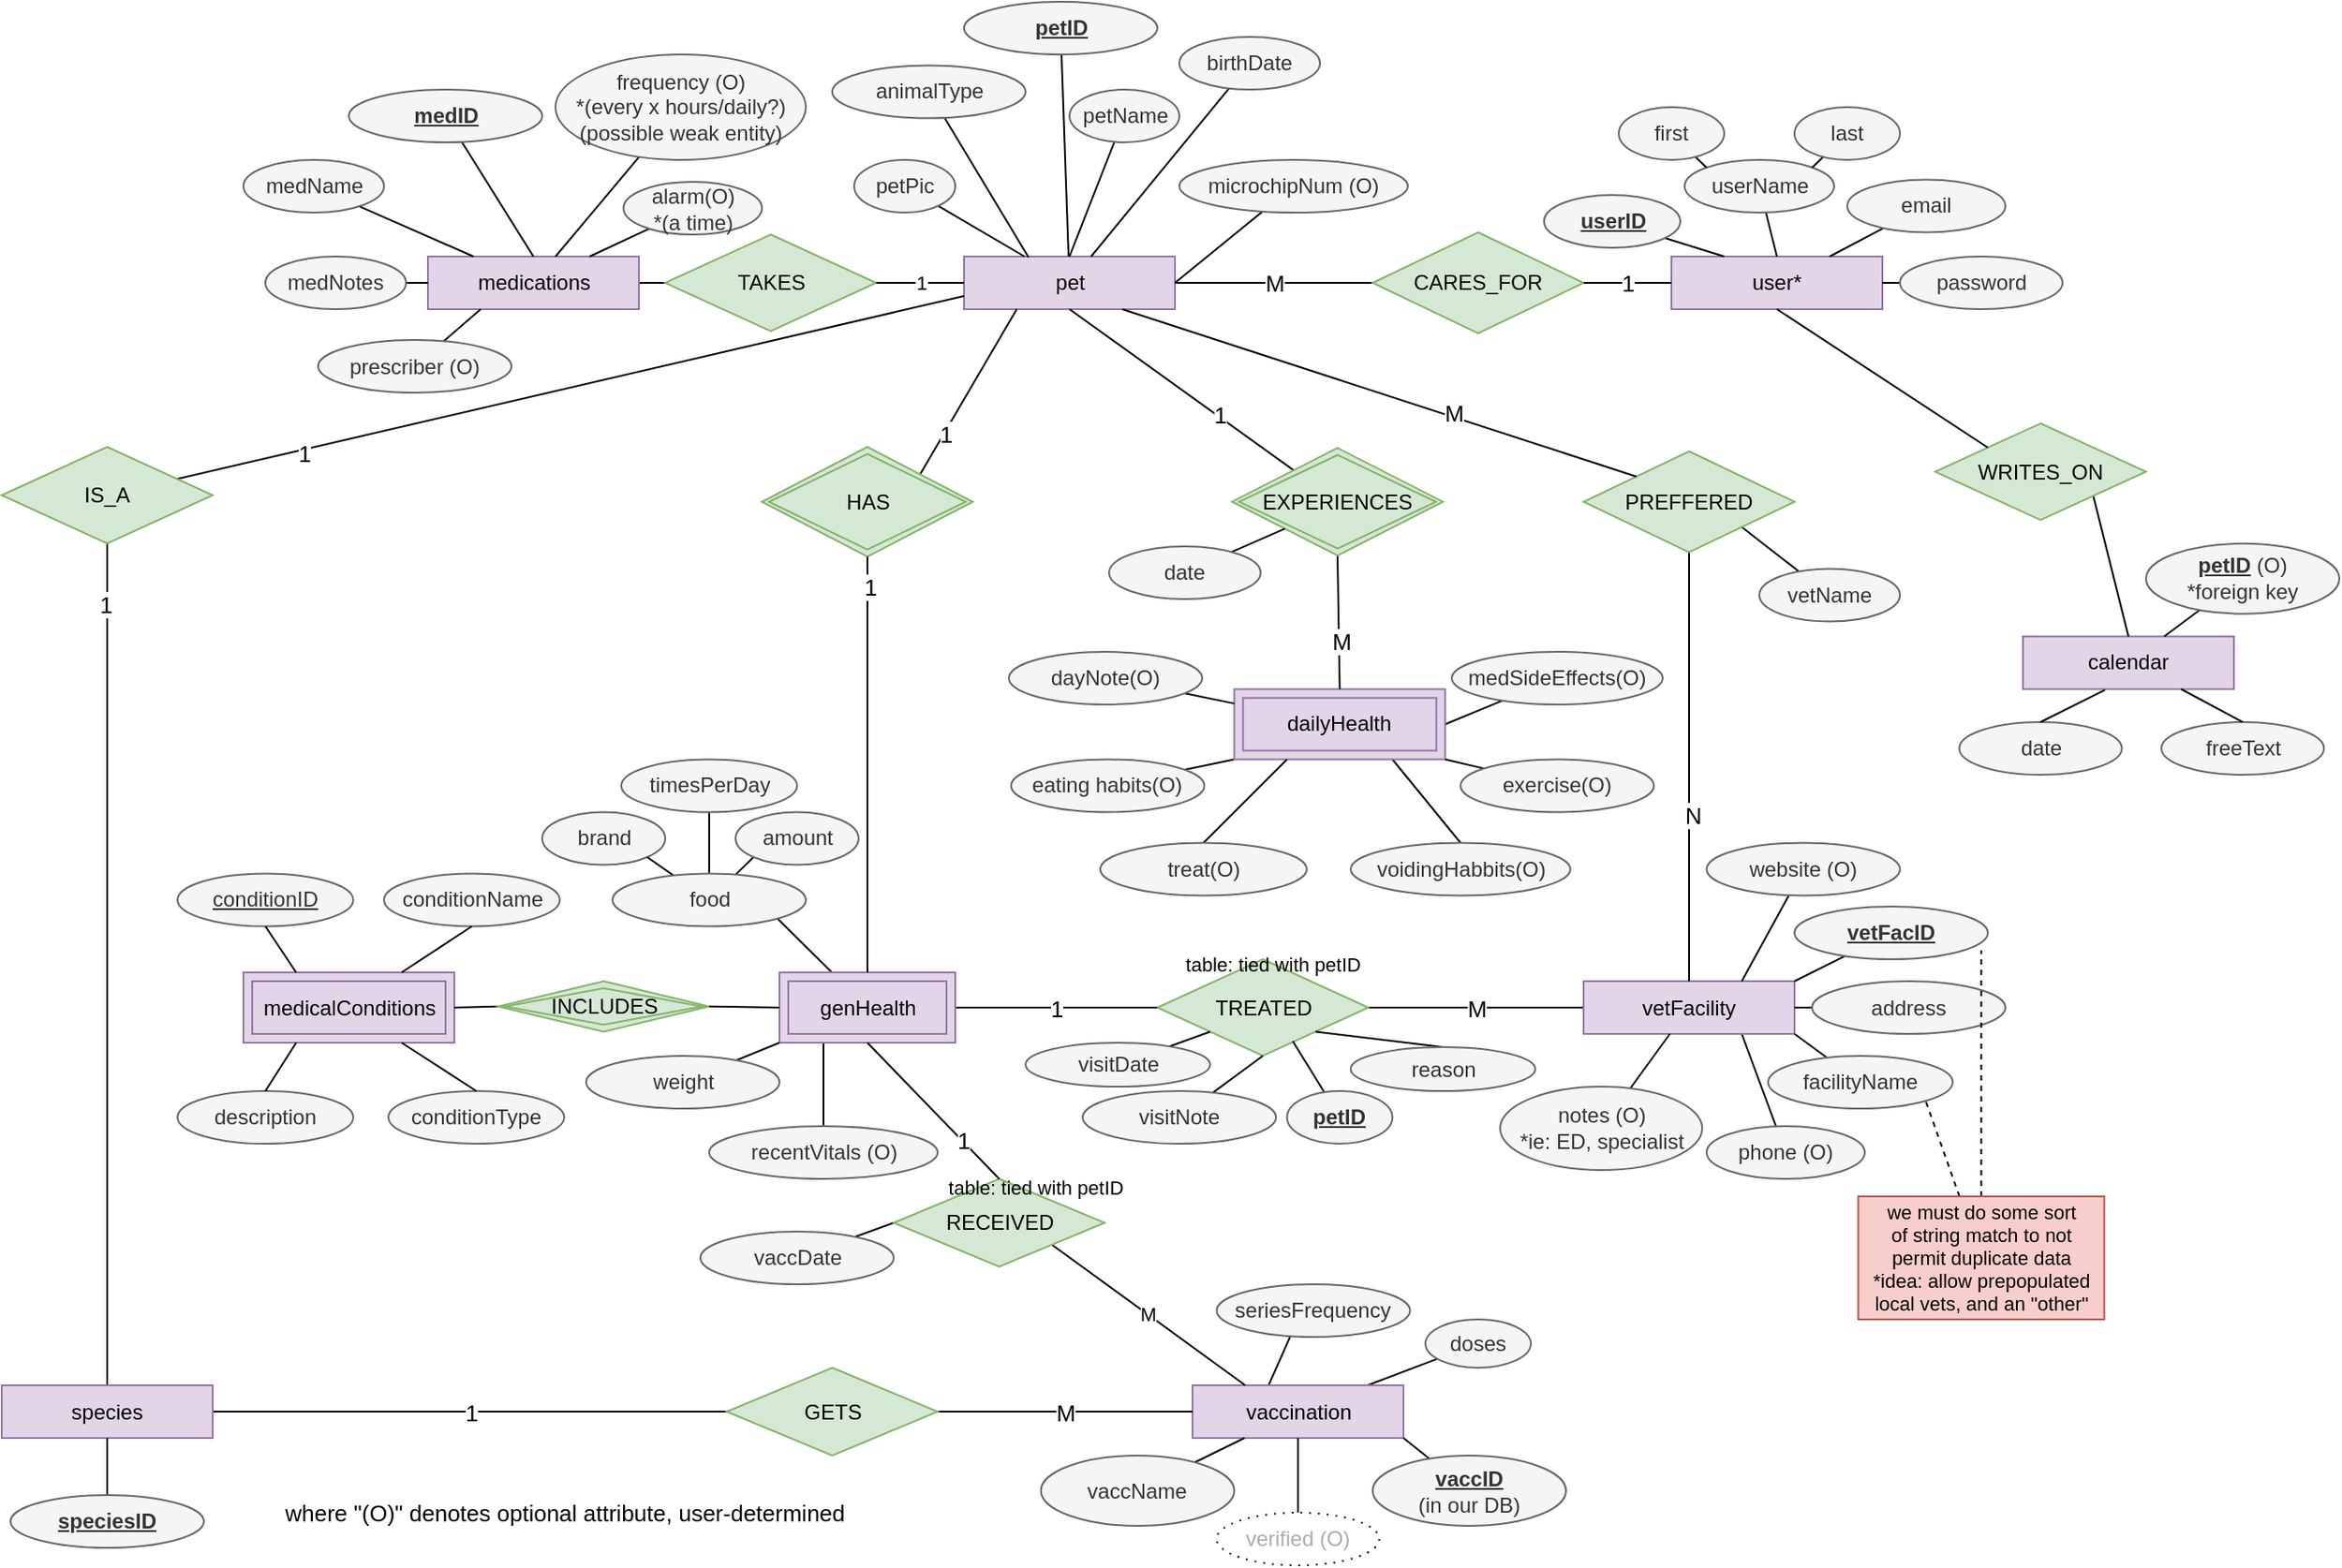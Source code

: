 <mxfile version="16.5.3" type="device"><diagram id="Jx2s4yygLL5XPAQ12_Rx" name="Page-1"><mxGraphModel dx="1831" dy="538" grid="1" gridSize="10" guides="1" tooltips="1" connect="1" arrows="1" fold="1" page="1" pageScale="1" pageWidth="850" pageHeight="1100" math="0" shadow="0"><root><mxCell id="0"/><mxCell id="1" parent="0"/><mxCell id="I3X8yywUfCDkZm6T7CdD-16" style="edgeStyle=none;rounded=0;orthogonalLoop=1;jettySize=auto;html=1;entryX=1;entryY=0.5;entryDx=0;entryDy=0;endArrow=none;endFill=0;startArrow=none;" parent="1" source="I3X8yywUfCDkZm6T7CdD-17" target="I3X8yywUfCDkZm6T7CdD-14" edge="1"><mxGeometry relative="1" as="geometry"/></mxCell><mxCell id="b9MMGn1J8M390U9kCCOF-2" value="&lt;div&gt;pet&lt;/div&gt;" style="rounded=0;whiteSpace=wrap;html=1;fillColor=#e1d5e7;strokeColor=#9673a6;" parent="1" vertex="1"><mxGeometry x="447.5" y="145" width="120" height="30" as="geometry"/></mxCell><mxCell id="mrwaL5GGVd-_pEDMR5gS-80" style="edgeStyle=none;rounded=0;orthogonalLoop=1;jettySize=auto;html=1;entryX=0.306;entryY=0.015;entryDx=0;entryDy=0;endArrow=none;endFill=0;entryPerimeter=0;" parent="1" source="b9MMGn1J8M390U9kCCOF-3" target="b9MMGn1J8M390U9kCCOF-2" edge="1"><mxGeometry relative="1" as="geometry"/></mxCell><mxCell id="b9MMGn1J8M390U9kCCOF-3" value="animalType" style="ellipse;whiteSpace=wrap;html=1;fillColor=#f5f5f5;strokeColor=#666666;fontColor=#333333;" parent="1" vertex="1"><mxGeometry x="372.5" y="36.25" width="110" height="30" as="geometry"/></mxCell><mxCell id="mrwaL5GGVd-_pEDMR5gS-82" style="edgeStyle=none;rounded=0;orthogonalLoop=1;jettySize=auto;html=1;entryX=0.5;entryY=0;entryDx=0;entryDy=0;endArrow=none;endFill=0;" parent="1" source="b9MMGn1J8M390U9kCCOF-4" target="b9MMGn1J8M390U9kCCOF-2" edge="1"><mxGeometry relative="1" as="geometry"/></mxCell><mxCell id="b9MMGn1J8M390U9kCCOF-4" value="petName" style="ellipse;whiteSpace=wrap;html=1;fillColor=#f5f5f5;strokeColor=#666666;fontColor=#333333;" parent="1" vertex="1"><mxGeometry x="507.5" y="50" width="62.5" height="30" as="geometry"/></mxCell><mxCell id="mrwaL5GGVd-_pEDMR5gS-87" style="edgeStyle=none;rounded=0;orthogonalLoop=1;jettySize=auto;html=1;entryX=0.75;entryY=1;entryDx=0;entryDy=0;endArrow=none;endFill=0;" parent="1" source="b9MMGn1J8M390U9kCCOF-5" target="b9MMGn1J8M390U9kCCOF-8" edge="1"><mxGeometry relative="1" as="geometry"/></mxCell><mxCell id="b9MMGn1J8M390U9kCCOF-5" value="phone (O)" style="ellipse;whiteSpace=wrap;html=1;fillColor=#f5f5f5;strokeColor=#666666;fontColor=#333333;" parent="1" vertex="1"><mxGeometry x="870" y="640" width="90" height="30" as="geometry"/></mxCell><mxCell id="mrwaL5GGVd-_pEDMR5gS-84" style="edgeStyle=none;rounded=0;orthogonalLoop=1;jettySize=auto;html=1;endArrow=none;endFill=0;" parent="1" source="b9MMGn1J8M390U9kCCOF-6" target="b9MMGn1J8M390U9kCCOF-2" edge="1"><mxGeometry relative="1" as="geometry"/></mxCell><mxCell id="b9MMGn1J8M390U9kCCOF-6" value="birthDate" style="ellipse;whiteSpace=wrap;html=1;fillColor=#f5f5f5;strokeColor=#666666;fontColor=#333333;" parent="1" vertex="1"><mxGeometry x="570" y="20" width="80" height="30" as="geometry"/></mxCell><mxCell id="mrwaL5GGVd-_pEDMR5gS-51" value="&lt;font style=&quot;font-size: 13px&quot;&gt;M&lt;/font&gt;" style="edgeStyle=none;rounded=0;orthogonalLoop=1;jettySize=auto;html=1;entryX=1;entryY=0.5;entryDx=0;entryDy=0;endArrow=none;endFill=0;" parent="1" source="b9MMGn1J8M390U9kCCOF-8" target="b9MMGn1J8M390U9kCCOF-20" edge="1"><mxGeometry relative="1" as="geometry"/></mxCell><mxCell id="b9MMGn1J8M390U9kCCOF-8" value="vetFacility" style="rounded=0;whiteSpace=wrap;html=1;fillColor=#e1d5e7;strokeColor=#9673a6;" parent="1" vertex="1"><mxGeometry x="800" y="557.5" width="120" height="30" as="geometry"/></mxCell><mxCell id="mrwaL5GGVd-_pEDMR5gS-89" style="edgeStyle=none;rounded=0;orthogonalLoop=1;jettySize=auto;html=1;entryX=1;entryY=0.5;entryDx=0;entryDy=0;endArrow=none;endFill=0;" parent="1" source="b9MMGn1J8M390U9kCCOF-13" target="b9MMGn1J8M390U9kCCOF-8" edge="1"><mxGeometry relative="1" as="geometry"/></mxCell><mxCell id="b9MMGn1J8M390U9kCCOF-13" value="address" style="ellipse;whiteSpace=wrap;html=1;fillColor=#f5f5f5;strokeColor=#666666;fontColor=#333333;" parent="1" vertex="1"><mxGeometry x="930" y="557.5" width="110" height="30" as="geometry"/></mxCell><mxCell id="mrwaL5GGVd-_pEDMR5gS-91" style="edgeStyle=none;rounded=0;orthogonalLoop=1;jettySize=auto;html=1;entryX=0.75;entryY=0;entryDx=0;entryDy=0;endArrow=none;endFill=0;" parent="1" source="b9MMGn1J8M390U9kCCOF-14" target="b9MMGn1J8M390U9kCCOF-8" edge="1"><mxGeometry relative="1" as="geometry"/></mxCell><mxCell id="b9MMGn1J8M390U9kCCOF-14" value="website (O)" style="ellipse;whiteSpace=wrap;html=1;fillColor=#f5f5f5;strokeColor=#666666;fontColor=#333333;" parent="1" vertex="1"><mxGeometry x="870" y="478.75" width="110" height="30" as="geometry"/></mxCell><mxCell id="mrwaL5GGVd-_pEDMR5gS-88" style="edgeStyle=none;rounded=0;orthogonalLoop=1;jettySize=auto;html=1;entryX=1;entryY=1;entryDx=0;entryDy=0;endArrow=none;endFill=0;" parent="1" source="b9MMGn1J8M390U9kCCOF-15" target="b9MMGn1J8M390U9kCCOF-8" edge="1"><mxGeometry relative="1" as="geometry"/></mxCell><mxCell id="b9MMGn1J8M390U9kCCOF-15" value="facilityName" style="ellipse;whiteSpace=wrap;html=1;fillColor=#f5f5f5;strokeColor=#666666;fontColor=#333333;" parent="1" vertex="1"><mxGeometry x="905" y="600" width="105" height="30" as="geometry"/></mxCell><mxCell id="mrwaL5GGVd-_pEDMR5gS-90" style="edgeStyle=none;rounded=0;orthogonalLoop=1;jettySize=auto;html=1;entryX=1;entryY=0;entryDx=0;entryDy=0;endArrow=none;endFill=0;" parent="1" source="b9MMGn1J8M390U9kCCOF-16" target="b9MMGn1J8M390U9kCCOF-8" edge="1"><mxGeometry relative="1" as="geometry"/></mxCell><mxCell id="b9MMGn1J8M390U9kCCOF-16" value="&lt;b&gt;&lt;u&gt;vetFacID&lt;/u&gt;&lt;/b&gt;" style="ellipse;whiteSpace=wrap;html=1;fillColor=#f5f5f5;strokeColor=#666666;fontColor=#333333;" parent="1" vertex="1"><mxGeometry x="920" y="515" width="110" height="30" as="geometry"/></mxCell><mxCell id="mrwaL5GGVd-_pEDMR5gS-83" style="edgeStyle=none;rounded=0;orthogonalLoop=1;jettySize=auto;html=1;endArrow=none;endFill=0;" parent="1" source="b9MMGn1J8M390U9kCCOF-17" target="b9MMGn1J8M390U9kCCOF-2" edge="1"><mxGeometry relative="1" as="geometry"/></mxCell><mxCell id="b9MMGn1J8M390U9kCCOF-17" value="&lt;b&gt;&lt;u&gt;petID&lt;/u&gt;&lt;/b&gt;" style="ellipse;whiteSpace=wrap;html=1;fillColor=#f5f5f5;strokeColor=#666666;fontColor=#333333;" parent="1" vertex="1"><mxGeometry x="447.5" width="110" height="30" as="geometry"/></mxCell><mxCell id="mrwaL5GGVd-_pEDMR5gS-74" style="edgeStyle=none;rounded=0;orthogonalLoop=1;jettySize=auto;html=1;entryX=0;entryY=1;entryDx=0;entryDy=0;endArrow=none;endFill=0;" parent="1" source="b9MMGn1J8M390U9kCCOF-19" target="mrwaL5GGVd-_pEDMR5gS-10" edge="1"><mxGeometry relative="1" as="geometry"/></mxCell><mxCell id="b9MMGn1J8M390U9kCCOF-19" value="eating habits(O)" style="ellipse;whiteSpace=wrap;html=1;fillColor=#f5f5f5;strokeColor=#666666;fontColor=#333333;" parent="1" vertex="1"><mxGeometry x="474.25" y="431.25" width="110" height="30" as="geometry"/></mxCell><mxCell id="b9MMGn1J8M390U9kCCOF-20" value="TREATED" style="rhombus;whiteSpace=wrap;html=1;fillColor=#d5e8d4;strokeColor=#82b366;" parent="1" vertex="1"><mxGeometry x="557.5" y="545" width="120" height="55" as="geometry"/></mxCell><mxCell id="b9MMGn1J8M390U9kCCOF-21" value="&lt;font style=&quot;font-size: 13px&quot;&gt;1&lt;/font&gt;" style="endArrow=none;html=1;exitX=1;exitY=0.5;exitDx=0;exitDy=0;entryX=0;entryY=0.5;entryDx=0;entryDy=0;" parent="1" source="b9MMGn1J8M390U9kCCOF-36" target="b9MMGn1J8M390U9kCCOF-20" edge="1"><mxGeometry width="50" height="50" relative="1" as="geometry"><mxPoint x="330" y="305" as="sourcePoint"/><mxPoint x="415" y="495" as="targetPoint"/></mxGeometry></mxCell><mxCell id="mrwaL5GGVd-_pEDMR5gS-75" style="edgeStyle=none;rounded=0;orthogonalLoop=1;jettySize=auto;html=1;entryX=1;entryY=0.5;entryDx=0;entryDy=0;endArrow=none;endFill=0;" parent="1" source="b9MMGn1J8M390U9kCCOF-32" target="mrwaL5GGVd-_pEDMR5gS-10" edge="1"><mxGeometry relative="1" as="geometry"/></mxCell><mxCell id="b9MMGn1J8M390U9kCCOF-32" value="medSideEffects(O)" style="ellipse;whiteSpace=wrap;html=1;fillColor=#f5f5f5;strokeColor=#666666;fontColor=#333333;" parent="1" vertex="1"><mxGeometry x="725" y="370" width="120" height="30" as="geometry"/></mxCell><mxCell id="mrwaL5GGVd-_pEDMR5gS-60" style="edgeStyle=none;rounded=0;orthogonalLoop=1;jettySize=auto;html=1;entryX=0.75;entryY=1;entryDx=0;entryDy=0;endArrow=none;endFill=0;exitX=0.5;exitY=0;exitDx=0;exitDy=0;" parent="1" source="b9MMGn1J8M390U9kCCOF-34" target="mrwaL5GGVd-_pEDMR5gS-10" edge="1"><mxGeometry relative="1" as="geometry"><mxPoint x="741.25" y="411.25" as="sourcePoint"/></mxGeometry></mxCell><mxCell id="b9MMGn1J8M390U9kCCOF-34" value="voidingHabbits(O)" style="ellipse;whiteSpace=wrap;html=1;fillColor=#f5f5f5;strokeColor=#666666;fontColor=#333333;" parent="1" vertex="1"><mxGeometry x="667.5" y="478.75" width="125" height="30" as="geometry"/></mxCell><mxCell id="I3X8yywUfCDkZm6T7CdD-2" style="rounded=0;orthogonalLoop=1;jettySize=auto;html=1;entryX=0;entryY=0.5;entryDx=0;entryDy=0;endArrow=none;endFill=0;" parent="1" source="b9MMGn1J8M390U9kCCOF-35" target="mrwaL5GGVd-_pEDMR5gS-8" edge="1"><mxGeometry relative="1" as="geometry"/></mxCell><mxCell id="b9MMGn1J8M390U9kCCOF-35" value="&lt;div&gt;vaccDate&lt;/div&gt;" style="ellipse;whiteSpace=wrap;html=1;fillColor=#f5f5f5;strokeColor=#666666;fontColor=#333333;" parent="1" vertex="1"><mxGeometry x="297.5" y="700" width="110" height="30" as="geometry"/></mxCell><mxCell id="mrwaL5GGVd-_pEDMR5gS-70" style="edgeStyle=none;rounded=0;orthogonalLoop=1;jettySize=auto;html=1;entryX=1;entryY=1;entryDx=0;entryDy=0;endArrow=none;endFill=0;" parent="1" source="b9MMGn1J8M390U9kCCOF-36" target="mrwaL5GGVd-_pEDMR5gS-62" edge="1"><mxGeometry relative="1" as="geometry"/></mxCell><mxCell id="mrwaL5GGVd-_pEDMR5gS-73" style="edgeStyle=none;rounded=0;orthogonalLoop=1;jettySize=auto;html=1;entryX=0.5;entryY=0;entryDx=0;entryDy=0;endArrow=none;endFill=0;exitX=0.25;exitY=1;exitDx=0;exitDy=0;" parent="1" source="b9MMGn1J8M390U9kCCOF-36" target="mrwaL5GGVd-_pEDMR5gS-30" edge="1"><mxGeometry relative="1" as="geometry"/></mxCell><mxCell id="b9MMGn1J8M390U9kCCOF-36" value="genHealth" style="shape=ext;margin=3;double=1;whiteSpace=wrap;html=1;align=center;fillColor=#e1d5e7;strokeColor=#9673a6;" parent="1" vertex="1"><mxGeometry x="342.5" y="552.5" width="100" height="40" as="geometry"/></mxCell><mxCell id="b9MMGn1J8M390U9kCCOF-38" value="" style="endArrow=none;html=1;exitX=1;exitY=0;exitDx=0;exitDy=0;startArrow=none;entryX=0.25;entryY=1;entryDx=0;entryDy=0;" parent="1" source="b9MMGn1J8M390U9kCCOF-48" target="b9MMGn1J8M390U9kCCOF-2" edge="1"><mxGeometry width="50" height="50" relative="1" as="geometry"><mxPoint x="200" y="345" as="sourcePoint"/><mxPoint x="630" y="365" as="targetPoint"/></mxGeometry></mxCell><mxCell id="mrwaL5GGVd-_pEDMR5gS-112" value="1" style="edgeLabel;html=1;align=center;verticalAlign=middle;resizable=0;points=[];fontSize=13;" parent="b9MMGn1J8M390U9kCCOF-38" vertex="1" connectable="0"><mxGeometry x="-0.507" y="-1" relative="1" as="geometry"><mxPoint as="offset"/></mxGeometry></mxCell><mxCell id="mrwaL5GGVd-_pEDMR5gS-96" style="edgeStyle=none;rounded=0;orthogonalLoop=1;jettySize=auto;html=1;entryX=0.5;entryY=0;entryDx=0;entryDy=0;endArrow=none;endFill=0;exitX=0.25;exitY=1;exitDx=0;exitDy=0;" parent="1" source="b9MMGn1J8M390U9kCCOF-41" target="mrwaL5GGVd-_pEDMR5gS-94" edge="1"><mxGeometry relative="1" as="geometry"/></mxCell><mxCell id="mrwaL5GGVd-_pEDMR5gS-101" style="edgeStyle=none;rounded=0;orthogonalLoop=1;jettySize=auto;html=1;endArrow=none;endFill=0;" parent="1" source="b9MMGn1J8M390U9kCCOF-41" target="mrwaL5GGVd-_pEDMR5gS-99" edge="1"><mxGeometry relative="1" as="geometry"><mxPoint x="770" y="770" as="targetPoint"/></mxGeometry></mxCell><mxCell id="b9MMGn1J8M390U9kCCOF-41" value="vaccination" style="rounded=0;whiteSpace=wrap;html=1;fillColor=#e1d5e7;strokeColor=#9673a6;" parent="1" vertex="1"><mxGeometry x="577.5" y="787.5" width="120" height="30" as="geometry"/></mxCell><mxCell id="b9MMGn1J8M390U9kCCOF-43" value="" style="endArrow=none;html=1;exitX=0.5;exitY=1;exitDx=0;exitDy=0;entryX=0.5;entryY=0;entryDx=0;entryDy=0;startArrow=none;" parent="1" source="b9MMGn1J8M390U9kCCOF-45" target="b9MMGn1J8M390U9kCCOF-8" edge="1"><mxGeometry width="50" height="50" relative="1" as="geometry"><mxPoint x="560" y="360" as="sourcePoint"/><mxPoint x="640" y="505" as="targetPoint"/></mxGeometry></mxCell><mxCell id="mrwaL5GGVd-_pEDMR5gS-118" value="N" style="edgeLabel;html=1;align=center;verticalAlign=middle;resizable=0;points=[];fontSize=13;" parent="b9MMGn1J8M390U9kCCOF-43" vertex="1" connectable="0"><mxGeometry x="0.225" y="2" relative="1" as="geometry"><mxPoint as="offset"/></mxGeometry></mxCell><mxCell id="b9MMGn1J8M390U9kCCOF-44" style="rounded=0;orthogonalLoop=1;jettySize=auto;html=1;exitX=1;exitY=1;exitDx=0;exitDy=0;endArrow=none;endFill=0;" parent="1" source="b9MMGn1J8M390U9kCCOF-45" target="b9MMGn1J8M390U9kCCOF-47" edge="1"><mxGeometry relative="1" as="geometry"><mxPoint x="880" y="455.24" as="targetPoint"/></mxGeometry></mxCell><mxCell id="b9MMGn1J8M390U9kCCOF-45" value="&lt;div&gt;PREFFERED&lt;/div&gt;" style="rhombus;whiteSpace=wrap;html=1;fillColor=#d5e8d4;strokeColor=#82b366;" parent="1" vertex="1"><mxGeometry x="800" y="255.87" width="120" height="57.5" as="geometry"/></mxCell><mxCell id="b9MMGn1J8M390U9kCCOF-46" value="" style="endArrow=none;html=1;exitX=0.75;exitY=1;exitDx=0;exitDy=0;entryX=0;entryY=0;entryDx=0;entryDy=0;" parent="1" source="b9MMGn1J8M390U9kCCOF-2" target="b9MMGn1J8M390U9kCCOF-45" edge="1"><mxGeometry width="50" height="50" relative="1" as="geometry"><mxPoint x="730" y="175" as="sourcePoint"/><mxPoint x="975" y="175" as="targetPoint"/></mxGeometry></mxCell><mxCell id="mrwaL5GGVd-_pEDMR5gS-117" value="M" style="edgeLabel;html=1;align=center;verticalAlign=middle;resizable=0;points=[];fontSize=13;" parent="b9MMGn1J8M390U9kCCOF-46" vertex="1" connectable="0"><mxGeometry x="0.28" y="3" relative="1" as="geometry"><mxPoint y="1" as="offset"/></mxGeometry></mxCell><mxCell id="b9MMGn1J8M390U9kCCOF-47" value="vetName" style="ellipse;whiteSpace=wrap;html=1;fillColor=#f5f5f5;strokeColor=#666666;fontColor=#333333;" parent="1" vertex="1"><mxGeometry x="900" y="322.74" width="80" height="30" as="geometry"/></mxCell><mxCell id="b9MMGn1J8M390U9kCCOF-48" value="HAS" style="shape=rhombus;double=1;perimeter=rhombusPerimeter;whiteSpace=wrap;html=1;align=center;fillColor=#d5e8d4;strokeColor=#82b366;" parent="1" vertex="1"><mxGeometry x="332.5" y="253.37" width="120" height="62.5" as="geometry"/></mxCell><mxCell id="b9MMGn1J8M390U9kCCOF-49" value="" style="endArrow=none;html=1;entryX=0.5;entryY=1;entryDx=0;entryDy=0;exitX=0.5;exitY=0;exitDx=0;exitDy=0;" parent="1" source="b9MMGn1J8M390U9kCCOF-36" target="b9MMGn1J8M390U9kCCOF-48" edge="1"><mxGeometry width="50" height="50" relative="1" as="geometry"><mxPoint x="252.5" y="380" as="sourcePoint"/><mxPoint x="342.5" y="215" as="targetPoint"/></mxGeometry></mxCell><mxCell id="mrwaL5GGVd-_pEDMR5gS-113" value="1" style="edgeLabel;html=1;align=center;verticalAlign=middle;resizable=0;points=[];fontSize=13;" parent="b9MMGn1J8M390U9kCCOF-49" vertex="1" connectable="0"><mxGeometry x="0.861" relative="1" as="geometry"><mxPoint x="1" as="offset"/></mxGeometry></mxCell><mxCell id="mrwaL5GGVd-_pEDMR5gS-4" style="edgeStyle=none;rounded=0;orthogonalLoop=1;jettySize=auto;html=1;endArrow=none;endFill=0;" parent="1" source="b9MMGn1J8M390U9kCCOF-53" target="b9MMGn1J8M390U9kCCOF-41" edge="1"><mxGeometry relative="1" as="geometry"/></mxCell><mxCell id="b9MMGn1J8M390U9kCCOF-53" value="&lt;div&gt;vaccName&lt;/div&gt;" style="ellipse;whiteSpace=wrap;html=1;fillColor=#f5f5f5;strokeColor=#666666;fontColor=#333333;" parent="1" vertex="1"><mxGeometry x="491.25" y="827.5" width="110" height="40" as="geometry"/></mxCell><mxCell id="mrwaL5GGVd-_pEDMR5gS-5" style="edgeStyle=none;rounded=0;orthogonalLoop=1;jettySize=auto;html=1;entryX=1;entryY=1;entryDx=0;entryDy=0;endArrow=none;endFill=0;" parent="1" source="mrwaL5GGVd-_pEDMR5gS-3" target="b9MMGn1J8M390U9kCCOF-41" edge="1"><mxGeometry relative="1" as="geometry"/></mxCell><mxCell id="mrwaL5GGVd-_pEDMR5gS-3" value="&lt;div&gt;&lt;u&gt;&lt;b&gt;vaccID&lt;/b&gt;&lt;/u&gt;&lt;/div&gt;&lt;div&gt;(in our DB)&lt;/div&gt;" style="ellipse;whiteSpace=wrap;html=1;fillColor=#f5f5f5;strokeColor=#666666;fontColor=#333333;" parent="1" vertex="1"><mxGeometry x="680" y="827.5" width="110" height="40" as="geometry"/></mxCell><mxCell id="mrwaL5GGVd-_pEDMR5gS-46" value="M" style="edgeStyle=none;rounded=0;orthogonalLoop=1;jettySize=auto;html=1;entryX=0.25;entryY=0;entryDx=0;entryDy=0;endArrow=none;endFill=0;exitX=1;exitY=1;exitDx=0;exitDy=0;" parent="1" source="mrwaL5GGVd-_pEDMR5gS-8" target="b9MMGn1J8M390U9kCCOF-41" edge="1"><mxGeometry relative="1" as="geometry"/></mxCell><mxCell id="mrwaL5GGVd-_pEDMR5gS-8" value="RECEIVED" style="rhombus;whiteSpace=wrap;html=1;fillColor=#d5e8d4;strokeColor=#82b366;" parent="1" vertex="1"><mxGeometry x="407.5" y="670" width="120" height="50" as="geometry"/></mxCell><mxCell id="mrwaL5GGVd-_pEDMR5gS-9" value="" style="endArrow=none;html=1;exitX=0.5;exitY=1;exitDx=0;exitDy=0;entryX=0.5;entryY=0;entryDx=0;entryDy=0;" parent="1" source="b9MMGn1J8M390U9kCCOF-36" target="mrwaL5GGVd-_pEDMR5gS-8" edge="1"><mxGeometry width="50" height="50" relative="1" as="geometry"><mxPoint x="142.5" y="522.5" as="sourcePoint"/><mxPoint x="142.5" y="737.5" as="targetPoint"/></mxGeometry></mxCell><mxCell id="mrwaL5GGVd-_pEDMR5gS-114" value="1" style="edgeLabel;html=1;align=center;verticalAlign=middle;resizable=0;points=[];fontSize=13;" parent="mrwaL5GGVd-_pEDMR5gS-9" vertex="1" connectable="0"><mxGeometry x="0.439" relative="1" as="geometry"><mxPoint as="offset"/></mxGeometry></mxCell><mxCell id="mrwaL5GGVd-_pEDMR5gS-10" value="dailyHealth" style="shape=ext;margin=3;double=1;whiteSpace=wrap;html=1;align=center;fillColor=#e1d5e7;strokeColor=#9673a6;" parent="1" vertex="1"><mxGeometry x="601.25" y="391.25" width="120" height="40" as="geometry"/></mxCell><mxCell id="mrwaL5GGVd-_pEDMR5gS-15" style="edgeStyle=none;rounded=0;orthogonalLoop=1;jettySize=auto;html=1;entryX=0.5;entryY=0;entryDx=0;entryDy=0;endArrow=none;endFill=0;exitX=0.5;exitY=1;exitDx=0;exitDy=0;" parent="1" source="mrwaL5GGVd-_pEDMR5gS-14" target="mrwaL5GGVd-_pEDMR5gS-10" edge="1"><mxGeometry relative="1" as="geometry"><mxPoint x="689.714" y="377.393" as="sourcePoint"/></mxGeometry></mxCell><mxCell id="mrwaL5GGVd-_pEDMR5gS-116" value="M" style="edgeLabel;html=1;align=center;verticalAlign=middle;resizable=0;points=[];fontSize=13;" parent="mrwaL5GGVd-_pEDMR5gS-15" vertex="1" connectable="0"><mxGeometry x="0.285" y="1" relative="1" as="geometry"><mxPoint as="offset"/></mxGeometry></mxCell><mxCell id="mrwaL5GGVd-_pEDMR5gS-16" style="edgeStyle=none;rounded=0;orthogonalLoop=1;jettySize=auto;html=1;entryX=0.5;entryY=1;entryDx=0;entryDy=0;endArrow=none;endFill=0;" parent="1" source="mrwaL5GGVd-_pEDMR5gS-14" target="b9MMGn1J8M390U9kCCOF-2" edge="1"><mxGeometry relative="1" as="geometry"/></mxCell><mxCell id="mrwaL5GGVd-_pEDMR5gS-115" value="1" style="edgeLabel;html=1;align=center;verticalAlign=middle;resizable=0;points=[];fontSize=13;" parent="mrwaL5GGVd-_pEDMR5gS-16" vertex="1" connectable="0"><mxGeometry x="-0.327" y="-1" relative="1" as="geometry"><mxPoint as="offset"/></mxGeometry></mxCell><mxCell id="mrwaL5GGVd-_pEDMR5gS-14" value="EXPERIENCES" style="shape=rhombus;double=1;perimeter=rhombusPerimeter;whiteSpace=wrap;html=1;align=center;fillColor=#d5e8d4;strokeColor=#82b366;" parent="1" vertex="1"><mxGeometry x="600" y="253.99" width="120" height="61.25" as="geometry"/></mxCell><mxCell id="mrwaL5GGVd-_pEDMR5gS-71" style="edgeStyle=none;rounded=0;orthogonalLoop=1;jettySize=auto;html=1;entryX=0;entryY=1;entryDx=0;entryDy=0;endArrow=none;endFill=0;" parent="1" source="mrwaL5GGVd-_pEDMR5gS-18" target="b9MMGn1J8M390U9kCCOF-36" edge="1"><mxGeometry relative="1" as="geometry"/></mxCell><mxCell id="mrwaL5GGVd-_pEDMR5gS-18" value="weight" style="ellipse;whiteSpace=wrap;html=1;fillColor=#f5f5f5;strokeColor=#666666;fontColor=#333333;" parent="1" vertex="1"><mxGeometry x="232.5" y="600" width="110" height="30" as="geometry"/></mxCell><mxCell id="mrwaL5GGVd-_pEDMR5gS-77" style="edgeStyle=none;rounded=0;orthogonalLoop=1;jettySize=auto;html=1;endArrow=none;endFill=0;entryX=1;entryY=1;entryDx=0;entryDy=0;" parent="1" source="mrwaL5GGVd-_pEDMR5gS-24" target="mrwaL5GGVd-_pEDMR5gS-10" edge="1"><mxGeometry relative="1" as="geometry"><mxPoint x="701.25" y="470" as="targetPoint"/></mxGeometry></mxCell><mxCell id="mrwaL5GGVd-_pEDMR5gS-24" value="exercise(O)" style="ellipse;whiteSpace=wrap;html=1;fillColor=#f5f5f5;strokeColor=#666666;fontColor=#333333;" parent="1" vertex="1"><mxGeometry x="730" y="431.25" width="110" height="30" as="geometry"/></mxCell><mxCell id="mrwaL5GGVd-_pEDMR5gS-81" style="edgeStyle=none;rounded=0;orthogonalLoop=1;jettySize=auto;html=1;entryX=1;entryY=0.5;entryDx=0;entryDy=0;endArrow=none;endFill=0;" parent="1" source="mrwaL5GGVd-_pEDMR5gS-27" target="b9MMGn1J8M390U9kCCOF-2" edge="1"><mxGeometry relative="1" as="geometry"/></mxCell><mxCell id="mrwaL5GGVd-_pEDMR5gS-27" value="microchipNum (O)" style="ellipse;whiteSpace=wrap;html=1;fillColor=#f5f5f5;strokeColor=#666666;fontColor=#333333;" parent="1" vertex="1"><mxGeometry x="570" y="90" width="130" height="30" as="geometry"/></mxCell><mxCell id="mrwaL5GGVd-_pEDMR5gS-30" value="recentVitals (O)" style="ellipse;whiteSpace=wrap;html=1;fillColor=#f5f5f5;strokeColor=#666666;fontColor=#333333;" parent="1" vertex="1"><mxGeometry x="302.5" y="640" width="130" height="30" as="geometry"/></mxCell><mxCell id="mrwaL5GGVd-_pEDMR5gS-61" value="" style="edgeStyle=none;rounded=0;orthogonalLoop=1;jettySize=auto;html=1;endArrow=none;endFill=0;" parent="1" source="mrwaL5GGVd-_pEDMR5gS-32" target="mrwaL5GGVd-_pEDMR5gS-10" edge="1"><mxGeometry relative="1" as="geometry"/></mxCell><mxCell id="mrwaL5GGVd-_pEDMR5gS-32" value="dayNote(O)" style="ellipse;whiteSpace=wrap;html=1;fillColor=#f5f5f5;strokeColor=#666666;fontColor=#333333;" parent="1" vertex="1"><mxGeometry x="473" y="370" width="110" height="30" as="geometry"/></mxCell><mxCell id="mrwaL5GGVd-_pEDMR5gS-57" style="edgeStyle=none;rounded=0;orthogonalLoop=1;jettySize=auto;html=1;entryX=0;entryY=1;entryDx=0;entryDy=0;endArrow=none;endFill=0;" parent="1" source="mrwaL5GGVd-_pEDMR5gS-34" target="b9MMGn1J8M390U9kCCOF-20" edge="1"><mxGeometry relative="1" as="geometry"/></mxCell><mxCell id="mrwaL5GGVd-_pEDMR5gS-34" value="visitDate" style="ellipse;whiteSpace=wrap;html=1;fillColor=#f5f5f5;strokeColor=#666666;fontColor=#333333;" parent="1" vertex="1"><mxGeometry x="482.5" y="592.5" width="105" height="25" as="geometry"/></mxCell><mxCell id="mrwaL5GGVd-_pEDMR5gS-103" value="&lt;font style=&quot;font-size: 13px&quot;&gt;1&lt;/font&gt;" style="edgeStyle=none;rounded=0;orthogonalLoop=1;jettySize=auto;html=1;entryX=0;entryY=0.5;entryDx=0;entryDy=0;endArrow=none;endFill=0;" parent="1" source="mrwaL5GGVd-_pEDMR5gS-36" target="mrwaL5GGVd-_pEDMR5gS-102" edge="1"><mxGeometry relative="1" as="geometry"><mxPoint x="272.5" y="802.5" as="targetPoint"/></mxGeometry></mxCell><mxCell id="mrwaL5GGVd-_pEDMR5gS-107" style="edgeStyle=none;rounded=0;orthogonalLoop=1;jettySize=auto;html=1;entryX=0.5;entryY=1;entryDx=0;entryDy=0;endArrow=none;endFill=0;" parent="1" source="mrwaL5GGVd-_pEDMR5gS-36" target="mrwaL5GGVd-_pEDMR5gS-97" edge="1"><mxGeometry relative="1" as="geometry"/></mxCell><mxCell id="mrwaL5GGVd-_pEDMR5gS-111" value="1" style="edgeLabel;html=1;align=center;verticalAlign=middle;resizable=0;points=[];fontSize=13;" parent="mrwaL5GGVd-_pEDMR5gS-107" vertex="1" connectable="0"><mxGeometry x="0.856" y="1" relative="1" as="geometry"><mxPoint as="offset"/></mxGeometry></mxCell><mxCell id="mrwaL5GGVd-_pEDMR5gS-36" value="species" style="rounded=0;whiteSpace=wrap;html=1;fillColor=#e1d5e7;strokeColor=#9673a6;" parent="1" vertex="1"><mxGeometry x="-100" y="787.5" width="120" height="30" as="geometry"/></mxCell><mxCell id="mrwaL5GGVd-_pEDMR5gS-37" value="brand" style="ellipse;whiteSpace=wrap;html=1;fillColor=#f5f5f5;strokeColor=#666666;fontColor=#333333;" parent="1" vertex="1"><mxGeometry x="207.5" y="461.25" width="70" height="30" as="geometry"/></mxCell><mxCell id="mrwaL5GGVd-_pEDMR5gS-76" style="edgeStyle=none;rounded=0;orthogonalLoop=1;jettySize=auto;html=1;entryX=0.25;entryY=1;entryDx=0;entryDy=0;endArrow=none;endFill=0;exitX=0.5;exitY=0;exitDx=0;exitDy=0;" parent="1" source="mrwaL5GGVd-_pEDMR5gS-39" target="mrwaL5GGVd-_pEDMR5gS-10" edge="1"><mxGeometry relative="1" as="geometry"/></mxCell><mxCell id="mrwaL5GGVd-_pEDMR5gS-39" value="treat(O)" style="ellipse;whiteSpace=wrap;html=1;fillColor=#f5f5f5;strokeColor=#666666;fontColor=#333333;" parent="1" vertex="1"><mxGeometry x="525" y="478.75" width="117.5" height="30" as="geometry"/></mxCell><mxCell id="mrwaL5GGVd-_pEDMR5gS-50" style="edgeStyle=none;rounded=0;orthogonalLoop=1;jettySize=auto;html=1;exitX=1;exitY=0;exitDx=0;exitDy=0;endArrow=none;endFill=0;" parent="1" source="mrwaL5GGVd-_pEDMR5gS-8" target="mrwaL5GGVd-_pEDMR5gS-8" edge="1"><mxGeometry relative="1" as="geometry"/></mxCell><mxCell id="mrwaL5GGVd-_pEDMR5gS-67" style="edgeStyle=none;rounded=0;orthogonalLoop=1;jettySize=auto;html=1;entryX=0.5;entryY=1;entryDx=0;entryDy=0;endArrow=none;endFill=0;" parent="1" source="mrwaL5GGVd-_pEDMR5gS-62" target="mrwaL5GGVd-_pEDMR5gS-65" edge="1"><mxGeometry relative="1" as="geometry"/></mxCell><mxCell id="mrwaL5GGVd-_pEDMR5gS-68" style="edgeStyle=none;rounded=0;orthogonalLoop=1;jettySize=auto;html=1;entryX=0;entryY=1;entryDx=0;entryDy=0;endArrow=none;endFill=0;" parent="1" source="mrwaL5GGVd-_pEDMR5gS-62" target="mrwaL5GGVd-_pEDMR5gS-64" edge="1"><mxGeometry relative="1" as="geometry"/></mxCell><mxCell id="mrwaL5GGVd-_pEDMR5gS-69" style="edgeStyle=none;rounded=0;orthogonalLoop=1;jettySize=auto;html=1;entryX=1;entryY=1;entryDx=0;entryDy=0;endArrow=none;endFill=0;" parent="1" source="mrwaL5GGVd-_pEDMR5gS-62" target="mrwaL5GGVd-_pEDMR5gS-37" edge="1"><mxGeometry relative="1" as="geometry"/></mxCell><mxCell id="mrwaL5GGVd-_pEDMR5gS-62" value="food" style="ellipse;whiteSpace=wrap;html=1;fillColor=#f5f5f5;strokeColor=#666666;fontColor=#333333;" parent="1" vertex="1"><mxGeometry x="247.5" y="496.25" width="110" height="30" as="geometry"/></mxCell><mxCell id="mrwaL5GGVd-_pEDMR5gS-64" value="amount" style="ellipse;whiteSpace=wrap;html=1;fillColor=#f5f5f5;strokeColor=#666666;fontColor=#333333;" parent="1" vertex="1"><mxGeometry x="317.5" y="461.25" width="70" height="30" as="geometry"/></mxCell><mxCell id="mrwaL5GGVd-_pEDMR5gS-65" value="timesPerDay" style="ellipse;whiteSpace=wrap;html=1;fillColor=#f5f5f5;strokeColor=#666666;fontColor=#333333;" parent="1" vertex="1"><mxGeometry x="252.5" y="431.25" width="100" height="30" as="geometry"/></mxCell><mxCell id="mrwaL5GGVd-_pEDMR5gS-93" style="edgeStyle=none;rounded=0;orthogonalLoop=1;jettySize=auto;html=1;entryX=0;entryY=1;entryDx=0;entryDy=0;endArrow=none;endFill=0;" parent="1" source="mrwaL5GGVd-_pEDMR5gS-92" target="mrwaL5GGVd-_pEDMR5gS-14" edge="1"><mxGeometry relative="1" as="geometry"/></mxCell><mxCell id="mrwaL5GGVd-_pEDMR5gS-92" value="date" style="ellipse;whiteSpace=wrap;html=1;fillColor=#f5f5f5;strokeColor=#666666;fontColor=#333333;" parent="1" vertex="1"><mxGeometry x="530" y="310" width="86.25" height="30" as="geometry"/></mxCell><mxCell id="mrwaL5GGVd-_pEDMR5gS-94" value="seriesFrequency" style="ellipse;whiteSpace=wrap;html=1;fillColor=#f5f5f5;strokeColor=#666666;fontColor=#333333;" parent="1" vertex="1"><mxGeometry x="591.25" y="730" width="110" height="30" as="geometry"/></mxCell><mxCell id="mrwaL5GGVd-_pEDMR5gS-108" style="edgeStyle=none;rounded=0;orthogonalLoop=1;jettySize=auto;html=1;entryX=0;entryY=0.75;entryDx=0;entryDy=0;endArrow=none;endFill=0;" parent="1" source="mrwaL5GGVd-_pEDMR5gS-97" target="b9MMGn1J8M390U9kCCOF-2" edge="1"><mxGeometry relative="1" as="geometry"/></mxCell><mxCell id="mrwaL5GGVd-_pEDMR5gS-110" value="1" style="edgeLabel;html=1;align=center;verticalAlign=middle;resizable=0;points=[];fontSize=13;" parent="mrwaL5GGVd-_pEDMR5gS-108" vertex="1" connectable="0"><mxGeometry x="-0.682" y="-2" relative="1" as="geometry"><mxPoint as="offset"/></mxGeometry></mxCell><mxCell id="mrwaL5GGVd-_pEDMR5gS-97" value="IS_A" style="rhombus;whiteSpace=wrap;html=1;fillColor=#d5e8d4;strokeColor=#82b366;" parent="1" vertex="1"><mxGeometry x="-100" y="253.37" width="120" height="55" as="geometry"/></mxCell><mxCell id="mrwaL5GGVd-_pEDMR5gS-99" value="doses" style="ellipse;whiteSpace=wrap;html=1;fillColor=#f5f5f5;strokeColor=#666666;fontColor=#333333;" parent="1" vertex="1"><mxGeometry x="710" y="750" width="60" height="27.5" as="geometry"/></mxCell><mxCell id="mrwaL5GGVd-_pEDMR5gS-104" value="&lt;font style=&quot;font-size: 13px&quot;&gt;M&lt;/font&gt;" style="edgeStyle=none;rounded=0;orthogonalLoop=1;jettySize=auto;html=1;entryX=0;entryY=0.5;entryDx=0;entryDy=0;endArrow=none;endFill=0;" parent="1" source="mrwaL5GGVd-_pEDMR5gS-102" target="b9MMGn1J8M390U9kCCOF-41" edge="1"><mxGeometry relative="1" as="geometry"/></mxCell><mxCell id="mrwaL5GGVd-_pEDMR5gS-102" value="GETS" style="shape=rhombus;perimeter=rhombusPerimeter;whiteSpace=wrap;html=1;align=center;fillColor=#d5e8d4;strokeColor=#82b366;" parent="1" vertex="1"><mxGeometry x="312.5" y="777.5" width="120" height="50" as="geometry"/></mxCell><mxCell id="mrwaL5GGVd-_pEDMR5gS-122" style="edgeStyle=none;rounded=0;orthogonalLoop=1;jettySize=auto;html=1;entryX=0.5;entryY=1;entryDx=0;entryDy=0;fontSize=13;endArrow=none;endFill=0;" parent="1" source="mrwaL5GGVd-_pEDMR5gS-121" target="mrwaL5GGVd-_pEDMR5gS-36" edge="1"><mxGeometry relative="1" as="geometry"/></mxCell><mxCell id="mrwaL5GGVd-_pEDMR5gS-121" value="&lt;u&gt;&lt;b&gt;speciesID&lt;/b&gt;&lt;/u&gt;" style="ellipse;whiteSpace=wrap;html=1;fillColor=#f5f5f5;strokeColor=#666666;fontColor=#333333;" parent="1" vertex="1"><mxGeometry x="-95" y="850" width="110" height="30" as="geometry"/></mxCell><mxCell id="mrwaL5GGVd-_pEDMR5gS-123" value="where &quot;(O)&quot; denotes optional attribute, user-determined" style="text;html=1;align=center;verticalAlign=middle;resizable=0;points=[];autosize=1;strokeColor=none;fillColor=none;fontSize=13;" parent="1" vertex="1"><mxGeometry x="55" y="850" width="330" height="20" as="geometry"/></mxCell><mxCell id="ZA75a323a-RbHYHfBSbE-3" value="&lt;font style=&quot;font-size: 13px&quot;&gt;M&lt;/font&gt;" style="rounded=0;orthogonalLoop=1;jettySize=auto;html=1;endArrow=none;endFill=0;startArrow=none;" parent="1" source="ZA75a323a-RbHYHfBSbE-4" target="b9MMGn1J8M390U9kCCOF-2" edge="1"><mxGeometry relative="1" as="geometry"/></mxCell><mxCell id="ZA75a323a-RbHYHfBSbE-2" value="user*" style="rounded=0;whiteSpace=wrap;html=1;fillColor=#e1d5e7;strokeColor=#9673a6;" parent="1" vertex="1"><mxGeometry x="850" y="145" width="120" height="30" as="geometry"/></mxCell><mxCell id="ZA75a323a-RbHYHfBSbE-4" value="CARES_FOR" style="rhombus;whiteSpace=wrap;html=1;fillColor=#d5e8d4;strokeColor=#82b366;" parent="1" vertex="1"><mxGeometry x="680" y="131.25" width="120" height="57.5" as="geometry"/></mxCell><mxCell id="ZA75a323a-RbHYHfBSbE-5" value="&lt;font style=&quot;font-size: 13px&quot;&gt;1&lt;/font&gt;" style="rounded=0;orthogonalLoop=1;jettySize=auto;html=1;endArrow=none;endFill=0;entryX=1;entryY=0.5;entryDx=0;entryDy=0;" parent="1" source="ZA75a323a-RbHYHfBSbE-2" target="ZA75a323a-RbHYHfBSbE-4" edge="1"><mxGeometry relative="1" as="geometry"><mxPoint x="862.5" y="160" as="sourcePoint"/><mxPoint x="777.5" y="160" as="targetPoint"/></mxGeometry></mxCell><mxCell id="ZA75a323a-RbHYHfBSbE-15" style="edgeStyle=none;rounded=0;orthogonalLoop=1;jettySize=auto;html=1;entryX=0.25;entryY=0;entryDx=0;entryDy=0;endArrow=none;endFill=0;" parent="1" source="ZA75a323a-RbHYHfBSbE-6" target="ZA75a323a-RbHYHfBSbE-2" edge="1"><mxGeometry relative="1" as="geometry"/></mxCell><mxCell id="ZA75a323a-RbHYHfBSbE-6" value="&lt;u&gt;&lt;b&gt;userID&lt;/b&gt;&lt;/u&gt;" style="ellipse;whiteSpace=wrap;html=1;fillColor=#f5f5f5;strokeColor=#666666;fontColor=#333333;" parent="1" vertex="1"><mxGeometry x="777.5" y="110" width="77.5" height="30" as="geometry"/></mxCell><mxCell id="ZA75a323a-RbHYHfBSbE-16" style="edgeStyle=none;rounded=0;orthogonalLoop=1;jettySize=auto;html=1;entryX=0.5;entryY=0;entryDx=0;entryDy=0;endArrow=none;endFill=0;" parent="1" source="ZA75a323a-RbHYHfBSbE-8" target="ZA75a323a-RbHYHfBSbE-2" edge="1"><mxGeometry relative="1" as="geometry"/></mxCell><mxCell id="ZA75a323a-RbHYHfBSbE-8" value="userName" style="ellipse;whiteSpace=wrap;html=1;fillColor=#f5f5f5;strokeColor=#666666;fontColor=#333333;" parent="1" vertex="1"><mxGeometry x="857.5" y="90" width="85" height="30" as="geometry"/></mxCell><mxCell id="ZA75a323a-RbHYHfBSbE-9" style="edgeStyle=none;rounded=0;orthogonalLoop=1;jettySize=auto;html=1;entryX=0;entryY=0;entryDx=0;entryDy=0;endArrow=none;endFill=0;" parent="1" source="ZA75a323a-RbHYHfBSbE-10" target="ZA75a323a-RbHYHfBSbE-8" edge="1"><mxGeometry relative="1" as="geometry"/></mxCell><mxCell id="ZA75a323a-RbHYHfBSbE-10" value="first" style="ellipse;whiteSpace=wrap;html=1;fillColor=#f5f5f5;strokeColor=#666666;fontColor=#333333;" parent="1" vertex="1"><mxGeometry x="820" y="60" width="60" height="30" as="geometry"/></mxCell><mxCell id="ZA75a323a-RbHYHfBSbE-11" style="edgeStyle=none;rounded=0;orthogonalLoop=1;jettySize=auto;html=1;entryX=1;entryY=0;entryDx=0;entryDy=0;endArrow=none;endFill=0;" parent="1" source="ZA75a323a-RbHYHfBSbE-12" target="ZA75a323a-RbHYHfBSbE-8" edge="1"><mxGeometry relative="1" as="geometry"/></mxCell><mxCell id="ZA75a323a-RbHYHfBSbE-12" value="&lt;div&gt;last&lt;/div&gt;" style="ellipse;whiteSpace=wrap;html=1;fillColor=#f5f5f5;strokeColor=#666666;fontColor=#333333;" parent="1" vertex="1"><mxGeometry x="920" y="60" width="60" height="30" as="geometry"/></mxCell><mxCell id="ZA75a323a-RbHYHfBSbE-17" style="edgeStyle=none;rounded=0;orthogonalLoop=1;jettySize=auto;html=1;entryX=0.75;entryY=0;entryDx=0;entryDy=0;endArrow=none;endFill=0;" parent="1" source="ZA75a323a-RbHYHfBSbE-13" target="ZA75a323a-RbHYHfBSbE-2" edge="1"><mxGeometry relative="1" as="geometry"/></mxCell><mxCell id="ZA75a323a-RbHYHfBSbE-13" value="email" style="ellipse;whiteSpace=wrap;html=1;fillColor=#f5f5f5;strokeColor=#666666;fontColor=#333333;" parent="1" vertex="1"><mxGeometry x="950" y="101.25" width="90" height="30" as="geometry"/></mxCell><mxCell id="ZA75a323a-RbHYHfBSbE-18" style="edgeStyle=none;rounded=0;orthogonalLoop=1;jettySize=auto;html=1;entryX=1;entryY=0.5;entryDx=0;entryDy=0;endArrow=none;endFill=0;" parent="1" source="ZA75a323a-RbHYHfBSbE-14" target="ZA75a323a-RbHYHfBSbE-2" edge="1"><mxGeometry relative="1" as="geometry"/></mxCell><mxCell id="ZA75a323a-RbHYHfBSbE-14" value="password" style="ellipse;whiteSpace=wrap;html=1;fillColor=#f5f5f5;strokeColor=#666666;fontColor=#333333;" parent="1" vertex="1"><mxGeometry x="980" y="145" width="92.5" height="30" as="geometry"/></mxCell><mxCell id="BPic6x1i8TqsfvGLFGMG-2" style="rounded=0;orthogonalLoop=1;jettySize=auto;html=1;endArrow=none;endFill=0;" parent="1" source="BPic6x1i8TqsfvGLFGMG-1" target="b9MMGn1J8M390U9kCCOF-41" edge="1"><mxGeometry relative="1" as="geometry"><mxPoint x="650" y="810" as="targetPoint"/></mxGeometry></mxCell><mxCell id="BPic6x1i8TqsfvGLFGMG-1" value="verified (O)" style="ellipse;whiteSpace=wrap;html=1;dashed=1;dashPattern=1 4;fontColor=#ABABAB;" parent="1" vertex="1"><mxGeometry x="591.25" y="860" width="92.5" height="30" as="geometry"/></mxCell><mxCell id="I3X8yywUfCDkZm6T7CdD-5" style="edgeStyle=none;rounded=0;orthogonalLoop=1;jettySize=auto;html=1;entryX=1;entryY=1;entryDx=0;entryDy=0;endArrow=none;endFill=0;exitX=0.5;exitY=0;exitDx=0;exitDy=0;" parent="1" source="I3X8yywUfCDkZm6T7CdD-8" target="b9MMGn1J8M390U9kCCOF-20" edge="1"><mxGeometry relative="1" as="geometry"><mxPoint x="673.24" y="610.339" as="sourcePoint"/></mxGeometry></mxCell><mxCell id="I3X8yywUfCDkZm6T7CdD-7" style="edgeStyle=none;rounded=0;orthogonalLoop=1;jettySize=auto;html=1;entryX=0.5;entryY=1;entryDx=0;entryDy=0;endArrow=none;endFill=0;" parent="1" source="I3X8yywUfCDkZm6T7CdD-6" target="b9MMGn1J8M390U9kCCOF-20" edge="1"><mxGeometry relative="1" as="geometry"/></mxCell><mxCell id="I3X8yywUfCDkZm6T7CdD-6" value="visitNote" style="ellipse;whiteSpace=wrap;html=1;fillColor=#f5f5f5;strokeColor=#666666;fontColor=#333333;" parent="1" vertex="1"><mxGeometry x="515" y="620" width="110" height="30" as="geometry"/></mxCell><mxCell id="I3X8yywUfCDkZm6T7CdD-8" value="&lt;div&gt;reason&lt;/div&gt;" style="ellipse;whiteSpace=wrap;html=1;fillColor=#f5f5f5;strokeColor=#666666;fontColor=#333333;" parent="1" vertex="1"><mxGeometry x="667.5" y="595" width="105" height="25" as="geometry"/></mxCell><mxCell id="I3X8yywUfCDkZm6T7CdD-14" value="medications" style="rounded=0;whiteSpace=wrap;html=1;fillColor=#e1d5e7;strokeColor=#9673a6;" parent="1" vertex="1"><mxGeometry x="142.5" y="145" width="120" height="30" as="geometry"/></mxCell><mxCell id="I3X8yywUfCDkZm6T7CdD-23" style="edgeStyle=none;rounded=0;orthogonalLoop=1;jettySize=auto;html=1;entryX=0.5;entryY=0;entryDx=0;entryDy=0;endArrow=none;endFill=0;" parent="1" source="I3X8yywUfCDkZm6T7CdD-15" target="I3X8yywUfCDkZm6T7CdD-14" edge="1"><mxGeometry relative="1" as="geometry"/></mxCell><mxCell id="I3X8yywUfCDkZm6T7CdD-15" value="&lt;u&gt;&lt;b&gt;medID&lt;/b&gt;&lt;/u&gt;" style="ellipse;whiteSpace=wrap;html=1;fillColor=#f5f5f5;strokeColor=#666666;fontColor=#333333;" parent="1" vertex="1"><mxGeometry x="97.5" y="50" width="110" height="30" as="geometry"/></mxCell><mxCell id="I3X8yywUfCDkZm6T7CdD-17" value="TAKES" style="rhombus;whiteSpace=wrap;html=1;fillColor=#d5e8d4;strokeColor=#82b366;" parent="1" vertex="1"><mxGeometry x="277.5" y="132.5" width="120" height="55" as="geometry"/></mxCell><mxCell id="I3X8yywUfCDkZm6T7CdD-18" value="1" style="edgeStyle=none;rounded=0;orthogonalLoop=1;jettySize=auto;html=1;entryX=1;entryY=0.5;entryDx=0;entryDy=0;endArrow=none;endFill=0;" parent="1" source="b9MMGn1J8M390U9kCCOF-2" target="I3X8yywUfCDkZm6T7CdD-17" edge="1"><mxGeometry relative="1" as="geometry"><mxPoint x="447.5" y="160" as="sourcePoint"/><mxPoint x="230" y="160" as="targetPoint"/></mxGeometry></mxCell><mxCell id="I3X8yywUfCDkZm6T7CdD-24" style="edgeStyle=none;rounded=0;orthogonalLoop=1;jettySize=auto;html=1;endArrow=none;endFill=0;" parent="1" source="I3X8yywUfCDkZm6T7CdD-19" target="I3X8yywUfCDkZm6T7CdD-14" edge="1"><mxGeometry relative="1" as="geometry"/></mxCell><mxCell id="I3X8yywUfCDkZm6T7CdD-19" value="&lt;div&gt;frequency (O)&lt;br&gt;&lt;/div&gt;&lt;div&gt;*(every x hours/daily?)&lt;br&gt;(possible weak entity)&lt;br&gt;&lt;/div&gt;" style="ellipse;whiteSpace=wrap;html=1;fillColor=#f5f5f5;strokeColor=#666666;fontColor=#333333;" parent="1" vertex="1"><mxGeometry x="215" y="30" width="142.5" height="60" as="geometry"/></mxCell><mxCell id="I3X8yywUfCDkZm6T7CdD-25" style="edgeStyle=none;rounded=0;orthogonalLoop=1;jettySize=auto;html=1;endArrow=none;endFill=0;" parent="1" source="I3X8yywUfCDkZm6T7CdD-20" target="I3X8yywUfCDkZm6T7CdD-14" edge="1"><mxGeometry relative="1" as="geometry"/></mxCell><mxCell id="I3X8yywUfCDkZm6T7CdD-20" value="medNotes" style="ellipse;whiteSpace=wrap;html=1;fillColor=#f5f5f5;strokeColor=#666666;fontColor=#333333;" parent="1" vertex="1"><mxGeometry x="50" y="145" width="80" height="30" as="geometry"/></mxCell><mxCell id="I3X8yywUfCDkZm6T7CdD-26" style="edgeStyle=none;rounded=0;orthogonalLoop=1;jettySize=auto;html=1;endArrow=none;endFill=0;" parent="1" source="I3X8yywUfCDkZm6T7CdD-21" target="I3X8yywUfCDkZm6T7CdD-14" edge="1"><mxGeometry relative="1" as="geometry"/></mxCell><mxCell id="I3X8yywUfCDkZm6T7CdD-21" value="medName" style="ellipse;whiteSpace=wrap;html=1;fillColor=#f5f5f5;strokeColor=#666666;fontColor=#333333;" parent="1" vertex="1"><mxGeometry x="37.5" y="90" width="80" height="30" as="geometry"/></mxCell><mxCell id="I3X8yywUfCDkZm6T7CdD-27" style="edgeStyle=none;rounded=0;orthogonalLoop=1;jettySize=auto;html=1;entryX=0.25;entryY=1;entryDx=0;entryDy=0;endArrow=none;endFill=0;" parent="1" source="I3X8yywUfCDkZm6T7CdD-22" target="I3X8yywUfCDkZm6T7CdD-14" edge="1"><mxGeometry relative="1" as="geometry"/></mxCell><mxCell id="I3X8yywUfCDkZm6T7CdD-22" value="prescriber (O)" style="ellipse;whiteSpace=wrap;html=1;fillColor=#f5f5f5;strokeColor=#666666;fontColor=#333333;" parent="1" vertex="1"><mxGeometry x="80" y="192.5" width="110" height="30" as="geometry"/></mxCell><mxCell id="_KXspKwA8JGclFhQFIhl-2" style="edgeStyle=orthogonalEdgeStyle;rounded=0;orthogonalLoop=1;jettySize=auto;html=1;exitX=0.5;exitY=1;exitDx=0;exitDy=0;" parent="1" source="mrwaL5GGVd-_pEDMR5gS-37" target="mrwaL5GGVd-_pEDMR5gS-37" edge="1"><mxGeometry relative="1" as="geometry"/></mxCell><mxCell id="_KXspKwA8JGclFhQFIhl-3" value="medicalConditions" style="shape=ext;margin=3;double=1;whiteSpace=wrap;html=1;align=center;fillColor=#e1d5e7;strokeColor=#9673a6;" parent="1" vertex="1"><mxGeometry x="37.5" y="552.5" width="120" height="40" as="geometry"/></mxCell><mxCell id="_KXspKwA8JGclFhQFIhl-6" value="" style="endArrow=none;html=1;rounded=0;entryX=1;entryY=0.5;entryDx=0;entryDy=0;exitX=0;exitY=0.5;exitDx=0;exitDy=0;startArrow=none;" parent="1" source="K0cbcdfAwozcxjnnw6kz-8" target="_KXspKwA8JGclFhQFIhl-3" edge="1"><mxGeometry width="50" height="50" relative="1" as="geometry"><mxPoint x="650" y="740" as="sourcePoint"/><mxPoint x="700" y="690" as="targetPoint"/></mxGeometry></mxCell><mxCell id="_KXspKwA8JGclFhQFIhl-7" value="calendar" style="rounded=0;whiteSpace=wrap;html=1;fillColor=#e1d5e7;strokeColor=#9673a6;" parent="1" vertex="1"><mxGeometry x="1050" y="361.25" width="120" height="30" as="geometry"/></mxCell><mxCell id="_KXspKwA8JGclFhQFIhl-9" value="" style="endArrow=none;html=1;rounded=0;startArrow=none;exitX=1;exitY=1;exitDx=0;exitDy=0;entryX=0.5;entryY=0;entryDx=0;entryDy=0;" parent="1" source="_KXspKwA8JGclFhQFIhl-8" target="_KXspKwA8JGclFhQFIhl-7" edge="1"><mxGeometry width="50" height="50" relative="1" as="geometry"><mxPoint x="1060" y="330" as="sourcePoint"/><mxPoint x="1180" y="360" as="targetPoint"/></mxGeometry></mxCell><mxCell id="_KXspKwA8JGclFhQFIhl-8" value="WRITES_ON" style="rhombus;whiteSpace=wrap;html=1;fillColor=#d5e8d4;strokeColor=#82b366;" parent="1" vertex="1"><mxGeometry x="1000" y="240" width="120" height="55" as="geometry"/></mxCell><mxCell id="_KXspKwA8JGclFhQFIhl-10" value="" style="endArrow=none;html=1;rounded=0;entryX=0;entryY=0;entryDx=0;entryDy=0;exitX=0.5;exitY=1;exitDx=0;exitDy=0;" parent="1" source="ZA75a323a-RbHYHfBSbE-2" target="_KXspKwA8JGclFhQFIhl-8" edge="1"><mxGeometry width="50" height="50" relative="1" as="geometry"><mxPoint x="910" y="175" as="sourcePoint"/><mxPoint x="1200" y="361.25" as="targetPoint"/></mxGeometry></mxCell><mxCell id="_KXspKwA8JGclFhQFIhl-11" value="date" style="ellipse;whiteSpace=wrap;html=1;fillColor=#f5f5f5;strokeColor=#666666;fontColor=#333333;" parent="1" vertex="1"><mxGeometry x="1013.75" y="410" width="92.5" height="30" as="geometry"/></mxCell><mxCell id="_KXspKwA8JGclFhQFIhl-12" value="freeText" style="ellipse;whiteSpace=wrap;html=1;fillColor=#f5f5f5;strokeColor=#666666;fontColor=#333333;" parent="1" vertex="1"><mxGeometry x="1128.75" y="410" width="92.5" height="30" as="geometry"/></mxCell><mxCell id="_KXspKwA8JGclFhQFIhl-13" value="" style="endArrow=none;html=1;rounded=0;entryX=0.389;entryY=1.014;entryDx=0;entryDy=0;entryPerimeter=0;exitX=0.5;exitY=0;exitDx=0;exitDy=0;" parent="1" source="_KXspKwA8JGclFhQFIhl-11" target="_KXspKwA8JGclFhQFIhl-7" edge="1"><mxGeometry width="50" height="50" relative="1" as="geometry"><mxPoint x="1146" y="430" as="sourcePoint"/><mxPoint x="700" y="520" as="targetPoint"/></mxGeometry></mxCell><mxCell id="_KXspKwA8JGclFhQFIhl-15" value="" style="endArrow=none;html=1;rounded=0;exitX=0.5;exitY=0;exitDx=0;exitDy=0;entryX=0.75;entryY=1;entryDx=0;entryDy=0;" parent="1" source="_KXspKwA8JGclFhQFIhl-12" target="_KXspKwA8JGclFhQFIhl-7" edge="1"><mxGeometry width="50" height="50" relative="1" as="geometry"><mxPoint x="650" y="570" as="sourcePoint"/><mxPoint x="1220" y="391" as="targetPoint"/></mxGeometry></mxCell><mxCell id="_KXspKwA8JGclFhQFIhl-16" value="conditionName" style="ellipse;whiteSpace=wrap;html=1;fillColor=#f5f5f5;strokeColor=#666666;fontColor=#333333;" parent="1" vertex="1"><mxGeometry x="117.5" y="496.25" width="100" height="30" as="geometry"/></mxCell><mxCell id="_KXspKwA8JGclFhQFIhl-17" value="description" style="ellipse;whiteSpace=wrap;html=1;fillColor=#f5f5f5;strokeColor=#666666;fontColor=#333333;" parent="1" vertex="1"><mxGeometry y="620" width="100" height="30" as="geometry"/></mxCell><mxCell id="_KXspKwA8JGclFhQFIhl-18" value="conditionType" style="ellipse;whiteSpace=wrap;html=1;fillColor=#f5f5f5;strokeColor=#666666;fontColor=#333333;" parent="1" vertex="1"><mxGeometry x="120" y="620" width="100" height="30" as="geometry"/></mxCell><mxCell id="_KXspKwA8JGclFhQFIhl-19" value="&lt;u&gt;conditionID&lt;/u&gt;" style="ellipse;whiteSpace=wrap;html=1;fillColor=#f5f5f5;strokeColor=#666666;fontColor=#333333;" parent="1" vertex="1"><mxGeometry y="496.25" width="100" height="30" as="geometry"/></mxCell><mxCell id="_KXspKwA8JGclFhQFIhl-20" value="" style="endArrow=none;html=1;rounded=0;entryX=0.5;entryY=0;entryDx=0;entryDy=0;exitX=0.25;exitY=1;exitDx=0;exitDy=0;" parent="1" source="_KXspKwA8JGclFhQFIhl-3" target="_KXspKwA8JGclFhQFIhl-17" edge="1"><mxGeometry width="50" height="50" relative="1" as="geometry"><mxPoint x="600" y="570" as="sourcePoint"/><mxPoint x="650" y="520" as="targetPoint"/></mxGeometry></mxCell><mxCell id="_KXspKwA8JGclFhQFIhl-21" value="" style="endArrow=none;html=1;rounded=0;entryX=0.75;entryY=1;entryDx=0;entryDy=0;exitX=0.5;exitY=0;exitDx=0;exitDy=0;" parent="1" source="_KXspKwA8JGclFhQFIhl-18" target="_KXspKwA8JGclFhQFIhl-3" edge="1"><mxGeometry width="50" height="50" relative="1" as="geometry"><mxPoint x="600" y="570" as="sourcePoint"/><mxPoint x="650" y="520" as="targetPoint"/></mxGeometry></mxCell><mxCell id="_KXspKwA8JGclFhQFIhl-22" value="" style="endArrow=none;html=1;rounded=0;entryX=0.5;entryY=1;entryDx=0;entryDy=0;exitX=0.75;exitY=0;exitDx=0;exitDy=0;" parent="1" source="_KXspKwA8JGclFhQFIhl-3" target="_KXspKwA8JGclFhQFIhl-16" edge="1"><mxGeometry width="50" height="50" relative="1" as="geometry"><mxPoint x="600" y="570" as="sourcePoint"/><mxPoint x="650" y="520" as="targetPoint"/></mxGeometry></mxCell><mxCell id="_KXspKwA8JGclFhQFIhl-23" value="" style="endArrow=none;html=1;rounded=0;exitX=0.5;exitY=1;exitDx=0;exitDy=0;entryX=0.25;entryY=0;entryDx=0;entryDy=0;" parent="1" source="_KXspKwA8JGclFhQFIhl-19" target="_KXspKwA8JGclFhQFIhl-3" edge="1"><mxGeometry width="50" height="50" relative="1" as="geometry"><mxPoint x="600" y="570" as="sourcePoint"/><mxPoint x="650" y="520" as="targetPoint"/></mxGeometry></mxCell><mxCell id="_KXspKwA8JGclFhQFIhl-24" style="edgeStyle=none;rounded=0;orthogonalLoop=1;jettySize=auto;html=1;exitX=0.5;exitY=1;exitDx=0;exitDy=0;" parent="1" source="b9MMGn1J8M390U9kCCOF-34" target="b9MMGn1J8M390U9kCCOF-34" edge="1"><mxGeometry relative="1" as="geometry"/></mxCell><mxCell id="K0cbcdfAwozcxjnnw6kz-2" style="rounded=0;orthogonalLoop=1;jettySize=auto;html=1;endArrow=none;endFill=0;" edge="1" parent="1" source="K0cbcdfAwozcxjnnw6kz-1" target="b9MMGn1J8M390U9kCCOF-2"><mxGeometry relative="1" as="geometry"/></mxCell><mxCell id="K0cbcdfAwozcxjnnw6kz-1" value="&lt;div&gt;petPic&lt;/div&gt;" style="ellipse;whiteSpace=wrap;html=1;fillColor=#f5f5f5;strokeColor=#666666;fontColor=#333333;" vertex="1" parent="1"><mxGeometry x="385" y="90" width="57.5" height="30" as="geometry"/></mxCell><mxCell id="K0cbcdfAwozcxjnnw6kz-4" style="edgeStyle=none;shape=connector;rounded=0;orthogonalLoop=1;jettySize=auto;html=1;labelBackgroundColor=default;fontFamily=Helvetica;fontSize=11;fontColor=default;endArrow=none;endFill=0;strokeColor=default;" edge="1" parent="1" source="K0cbcdfAwozcxjnnw6kz-3" target="I3X8yywUfCDkZm6T7CdD-14"><mxGeometry relative="1" as="geometry"/></mxCell><mxCell id="K0cbcdfAwozcxjnnw6kz-3" value="&lt;div&gt;alarm(O)&lt;/div&gt;&lt;div&gt;*(a time)&lt;br&gt;&lt;/div&gt;" style="ellipse;whiteSpace=wrap;html=1;fillColor=#f5f5f5;strokeColor=#666666;fontColor=#333333;" vertex="1" parent="1"><mxGeometry x="253.75" y="102.5" width="78.75" height="30" as="geometry"/></mxCell><mxCell id="K0cbcdfAwozcxjnnw6kz-6" style="edgeStyle=none;shape=connector;rounded=0;orthogonalLoop=1;jettySize=auto;html=1;labelBackgroundColor=default;fontFamily=Helvetica;fontSize=11;fontColor=default;endArrow=none;endFill=0;strokeColor=default;" edge="1" parent="1" source="K0cbcdfAwozcxjnnw6kz-5" target="_KXspKwA8JGclFhQFIhl-7"><mxGeometry relative="1" as="geometry"/></mxCell><mxCell id="K0cbcdfAwozcxjnnw6kz-5" value="&lt;div&gt;&lt;b&gt;&lt;u&gt;petID&lt;/u&gt;&lt;/b&gt; (O)&lt;/div&gt;&lt;div&gt;*foreign key&lt;br&gt;&lt;/div&gt;" style="ellipse;whiteSpace=wrap;html=1;fillColor=#f5f5f5;strokeColor=#666666;fontColor=#333333;" vertex="1" parent="1"><mxGeometry x="1120" y="308.37" width="110" height="40" as="geometry"/></mxCell><mxCell id="K0cbcdfAwozcxjnnw6kz-8" value="INCLUDES" style="shape=rhombus;double=1;perimeter=rhombusPerimeter;whiteSpace=wrap;html=1;align=center;fillColor=#d5e8d4;strokeColor=#82b366;" vertex="1" parent="1"><mxGeometry x="182.5" y="557.5" width="120" height="28.75" as="geometry"/></mxCell><mxCell id="K0cbcdfAwozcxjnnw6kz-9" value="" style="endArrow=none;html=1;rounded=0;entryX=1;entryY=0.5;entryDx=0;entryDy=0;exitX=0;exitY=0.5;exitDx=0;exitDy=0;" edge="1" parent="1" source="b9MMGn1J8M390U9kCCOF-36" target="K0cbcdfAwozcxjnnw6kz-8"><mxGeometry width="50" height="50" relative="1" as="geometry"><mxPoint x="342.5" y="572.5" as="sourcePoint"/><mxPoint x="157.5" y="572.5" as="targetPoint"/></mxGeometry></mxCell><mxCell id="K0cbcdfAwozcxjnnw6kz-11" style="edgeStyle=none;shape=connector;rounded=0;orthogonalLoop=1;jettySize=auto;html=1;labelBackgroundColor=default;fontFamily=Helvetica;fontSize=11;fontColor=default;endArrow=none;endFill=0;strokeColor=default;" edge="1" parent="1" source="K0cbcdfAwozcxjnnw6kz-10" target="b9MMGn1J8M390U9kCCOF-8"><mxGeometry relative="1" as="geometry"/></mxCell><mxCell id="K0cbcdfAwozcxjnnw6kz-10" value="&lt;div&gt;notes (O)&lt;/div&gt;&lt;div&gt;*ie: ED, specialist&lt;br&gt;&lt;/div&gt;" style="ellipse;whiteSpace=wrap;html=1;fillColor=#f5f5f5;strokeColor=#666666;fontColor=#333333;" vertex="1" parent="1"><mxGeometry x="752.5" y="617.5" width="115" height="47.5" as="geometry"/></mxCell><mxCell id="K0cbcdfAwozcxjnnw6kz-13" style="edgeStyle=none;shape=connector;rounded=0;orthogonalLoop=1;jettySize=auto;html=1;entryX=1;entryY=1;entryDx=0;entryDy=0;labelBackgroundColor=default;fontFamily=Helvetica;fontSize=11;fontColor=default;endArrow=none;endFill=0;strokeColor=default;dashed=1;" edge="1" parent="1" source="K0cbcdfAwozcxjnnw6kz-12" target="b9MMGn1J8M390U9kCCOF-15"><mxGeometry relative="1" as="geometry"/></mxCell><mxCell id="K0cbcdfAwozcxjnnw6kz-14" style="edgeStyle=none;shape=connector;rounded=0;orthogonalLoop=1;jettySize=auto;html=1;entryX=0.966;entryY=0.833;entryDx=0;entryDy=0;entryPerimeter=0;dashed=1;labelBackgroundColor=default;fontFamily=Helvetica;fontSize=11;fontColor=default;endArrow=none;endFill=0;strokeColor=default;" edge="1" parent="1" source="K0cbcdfAwozcxjnnw6kz-12" target="b9MMGn1J8M390U9kCCOF-16"><mxGeometry relative="1" as="geometry"/></mxCell><mxCell id="K0cbcdfAwozcxjnnw6kz-12" value="&lt;div&gt;we must do some sort &lt;br&gt;&lt;/div&gt;&lt;div&gt;of string match to not&lt;/div&gt;&lt;div&gt;permit duplicate data&lt;/div&gt;&lt;div&gt;*idea: allow prepopulated &lt;br&gt;&lt;/div&gt;&lt;div&gt;local vets, and an &quot;other&quot;&lt;br&gt;&lt;/div&gt;" style="text;html=1;align=center;verticalAlign=middle;resizable=0;points=[];autosize=1;strokeColor=#b85450;fillColor=#f8cecc;fontSize=11;fontFamily=Helvetica;" vertex="1" parent="1"><mxGeometry x="956.25" y="680" width="140" height="70" as="geometry"/></mxCell><mxCell id="K0cbcdfAwozcxjnnw6kz-15" value="table: tied with petID" style="text;html=1;align=center;verticalAlign=middle;resizable=0;points=[];autosize=1;strokeColor=none;fillColor=none;fontSize=11;fontFamily=Helvetica;fontColor=default;" vertex="1" parent="1"><mxGeometry x="567.5" y="537.5" width="110" height="20" as="geometry"/></mxCell><mxCell id="K0cbcdfAwozcxjnnw6kz-19" style="edgeStyle=none;shape=connector;rounded=0;orthogonalLoop=1;jettySize=auto;html=1;entryX=0.642;entryY=0.848;entryDx=0;entryDy=0;entryPerimeter=0;labelBackgroundColor=default;fontFamily=Helvetica;fontSize=11;fontColor=default;endArrow=none;endFill=0;strokeColor=default;" edge="1" parent="1" source="K0cbcdfAwozcxjnnw6kz-18" target="b9MMGn1J8M390U9kCCOF-20"><mxGeometry relative="1" as="geometry"/></mxCell><mxCell id="K0cbcdfAwozcxjnnw6kz-18" value="&lt;b&gt;&lt;u&gt;petID&lt;/u&gt;&lt;/b&gt;" style="ellipse;whiteSpace=wrap;html=1;fillColor=#f5f5f5;strokeColor=#666666;fontColor=#333333;" vertex="1" parent="1"><mxGeometry x="631.25" y="620" width="60" height="30" as="geometry"/></mxCell><mxCell id="K0cbcdfAwozcxjnnw6kz-20" value="table: tied with petID" style="text;html=1;align=center;verticalAlign=middle;resizable=0;points=[];autosize=1;strokeColor=none;fillColor=none;fontSize=11;fontFamily=Helvetica;fontColor=default;" vertex="1" parent="1"><mxGeometry x="432.5" y="665" width="110" height="20" as="geometry"/></mxCell></root></mxGraphModel></diagram></mxfile>
